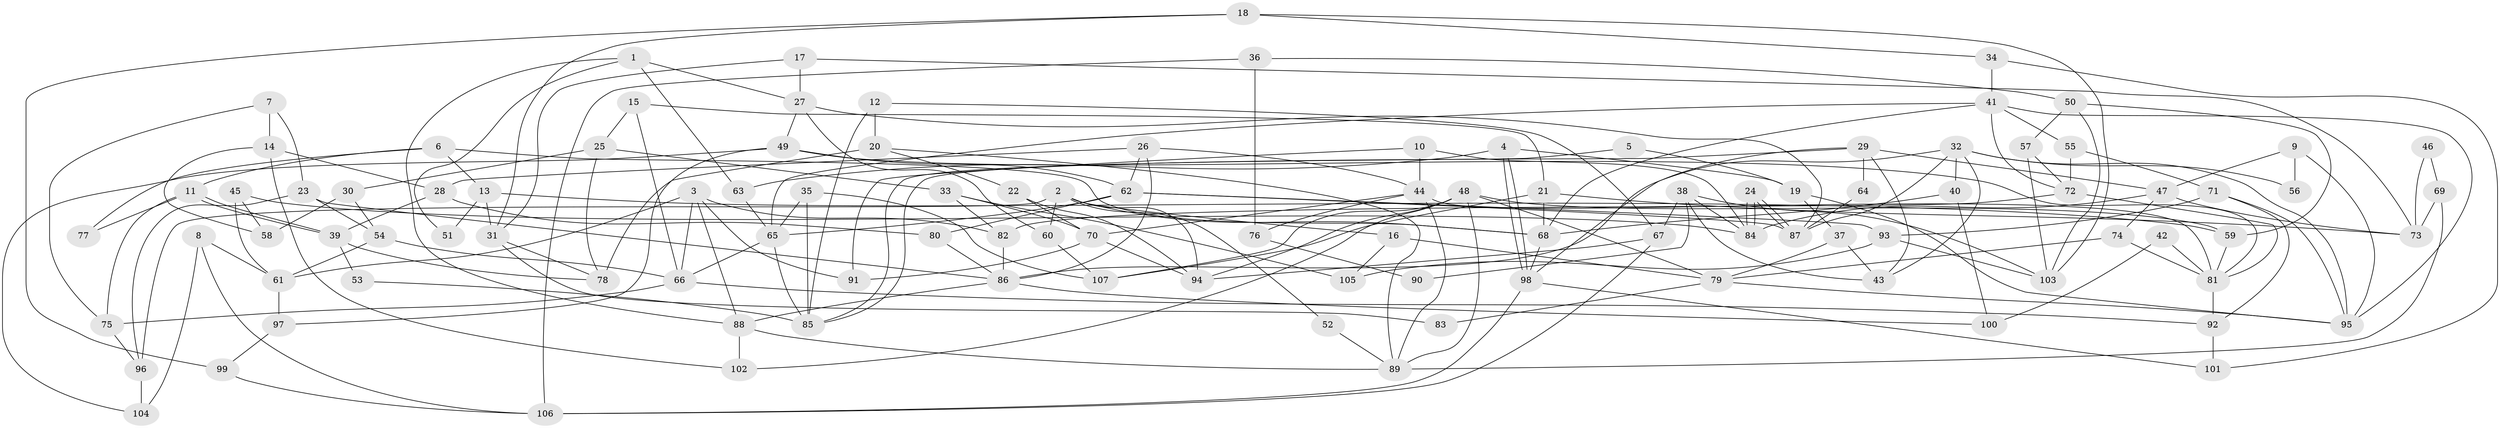 // coarse degree distribution, {7: 0.046875, 6: 0.125, 11: 0.015625, 4: 0.203125, 10: 0.0625, 5: 0.109375, 3: 0.234375, 2: 0.125, 14: 0.015625, 8: 0.015625, 9: 0.015625, 12: 0.015625, 1: 0.015625}
// Generated by graph-tools (version 1.1) at 2025/18/03/04/25 18:18:56]
// undirected, 107 vertices, 214 edges
graph export_dot {
graph [start="1"]
  node [color=gray90,style=filled];
  1;
  2;
  3;
  4;
  5;
  6;
  7;
  8;
  9;
  10;
  11;
  12;
  13;
  14;
  15;
  16;
  17;
  18;
  19;
  20;
  21;
  22;
  23;
  24;
  25;
  26;
  27;
  28;
  29;
  30;
  31;
  32;
  33;
  34;
  35;
  36;
  37;
  38;
  39;
  40;
  41;
  42;
  43;
  44;
  45;
  46;
  47;
  48;
  49;
  50;
  51;
  52;
  53;
  54;
  55;
  56;
  57;
  58;
  59;
  60;
  61;
  62;
  63;
  64;
  65;
  66;
  67;
  68;
  69;
  70;
  71;
  72;
  73;
  74;
  75;
  76;
  77;
  78;
  79;
  80;
  81;
  82;
  83;
  84;
  85;
  86;
  87;
  88;
  89;
  90;
  91;
  92;
  93;
  94;
  95;
  96;
  97;
  98;
  99;
  100;
  101;
  102;
  103;
  104;
  105;
  106;
  107;
  1 -- 27;
  1 -- 88;
  1 -- 51;
  1 -- 63;
  2 -- 60;
  2 -- 68;
  2 -- 16;
  2 -- 52;
  2 -- 94;
  2 -- 96;
  3 -- 61;
  3 -- 82;
  3 -- 66;
  3 -- 88;
  3 -- 91;
  4 -- 63;
  4 -- 98;
  4 -- 98;
  4 -- 19;
  5 -- 85;
  5 -- 19;
  6 -- 13;
  6 -- 68;
  6 -- 11;
  6 -- 77;
  7 -- 75;
  7 -- 23;
  7 -- 14;
  8 -- 104;
  8 -- 106;
  8 -- 61;
  9 -- 95;
  9 -- 47;
  9 -- 56;
  10 -- 84;
  10 -- 44;
  10 -- 91;
  11 -- 39;
  11 -- 39;
  11 -- 75;
  11 -- 77;
  12 -- 20;
  12 -- 85;
  12 -- 67;
  13 -- 31;
  13 -- 59;
  13 -- 51;
  14 -- 102;
  14 -- 28;
  14 -- 58;
  15 -- 21;
  15 -- 66;
  15 -- 25;
  16 -- 105;
  16 -- 79;
  17 -- 73;
  17 -- 27;
  17 -- 31;
  18 -- 103;
  18 -- 99;
  18 -- 31;
  18 -- 34;
  19 -- 95;
  19 -- 37;
  20 -- 78;
  20 -- 89;
  20 -- 22;
  21 -- 68;
  21 -- 107;
  21 -- 73;
  22 -- 94;
  22 -- 70;
  23 -- 96;
  23 -- 86;
  23 -- 54;
  24 -- 87;
  24 -- 87;
  24 -- 84;
  24 -- 84;
  25 -- 78;
  25 -- 30;
  25 -- 33;
  26 -- 62;
  26 -- 44;
  26 -- 28;
  26 -- 86;
  27 -- 49;
  27 -- 87;
  27 -- 60;
  28 -- 39;
  28 -- 80;
  29 -- 43;
  29 -- 47;
  29 -- 64;
  29 -- 85;
  29 -- 98;
  30 -- 58;
  30 -- 54;
  31 -- 78;
  31 -- 83;
  32 -- 87;
  32 -- 86;
  32 -- 40;
  32 -- 43;
  32 -- 56;
  32 -- 95;
  33 -- 70;
  33 -- 82;
  33 -- 105;
  34 -- 101;
  34 -- 41;
  35 -- 85;
  35 -- 65;
  35 -- 107;
  36 -- 106;
  36 -- 50;
  36 -- 76;
  37 -- 79;
  37 -- 43;
  38 -- 43;
  38 -- 67;
  38 -- 84;
  38 -- 90;
  38 -- 103;
  39 -- 53;
  39 -- 78;
  40 -- 68;
  40 -- 100;
  41 -- 55;
  41 -- 65;
  41 -- 68;
  41 -- 72;
  41 -- 95;
  42 -- 100;
  42 -- 81;
  44 -- 89;
  44 -- 70;
  44 -- 76;
  44 -- 81;
  45 -- 61;
  45 -- 84;
  45 -- 58;
  46 -- 73;
  46 -- 69;
  47 -- 84;
  47 -- 74;
  47 -- 73;
  48 -- 79;
  48 -- 94;
  48 -- 59;
  48 -- 89;
  48 -- 102;
  48 -- 107;
  49 -- 81;
  49 -- 62;
  49 -- 97;
  49 -- 104;
  50 -- 103;
  50 -- 59;
  50 -- 57;
  52 -- 89;
  53 -- 85;
  54 -- 61;
  54 -- 66;
  55 -- 72;
  55 -- 71;
  57 -- 72;
  57 -- 103;
  59 -- 81;
  60 -- 107;
  61 -- 97;
  62 -- 93;
  62 -- 65;
  62 -- 80;
  62 -- 87;
  63 -- 65;
  64 -- 87;
  65 -- 66;
  65 -- 85;
  66 -- 75;
  66 -- 92;
  67 -- 94;
  67 -- 106;
  68 -- 98;
  69 -- 89;
  69 -- 73;
  70 -- 91;
  70 -- 94;
  71 -- 95;
  71 -- 92;
  71 -- 93;
  72 -- 82;
  72 -- 81;
  74 -- 79;
  74 -- 81;
  75 -- 96;
  76 -- 90;
  79 -- 95;
  79 -- 83;
  80 -- 86;
  81 -- 92;
  82 -- 86;
  86 -- 88;
  86 -- 100;
  88 -- 89;
  88 -- 102;
  92 -- 101;
  93 -- 103;
  93 -- 105;
  96 -- 104;
  97 -- 99;
  98 -- 101;
  98 -- 106;
  99 -- 106;
}
